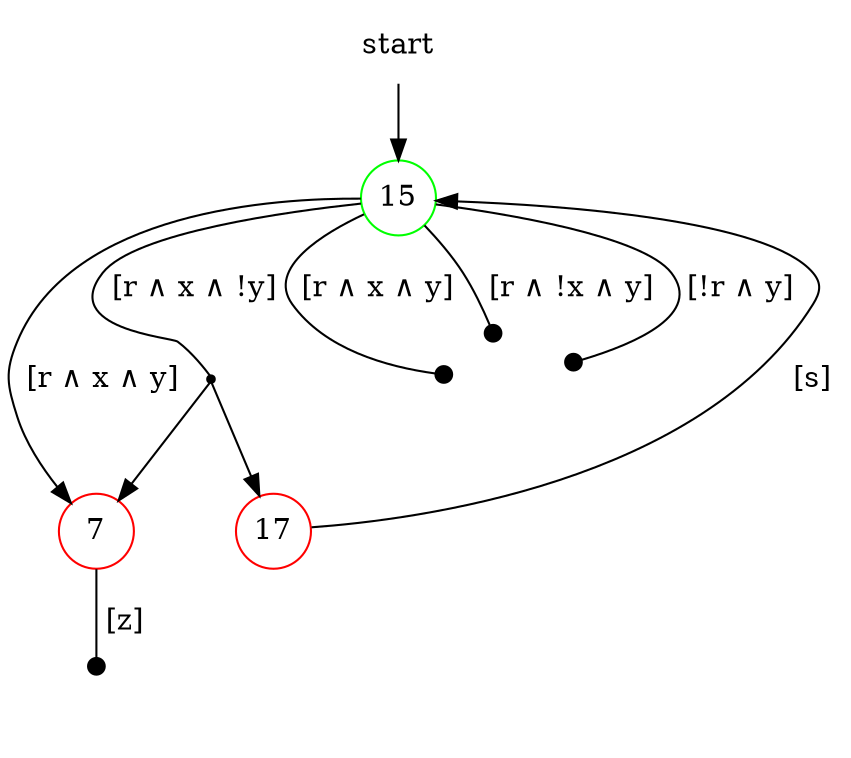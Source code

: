 /* ABW: */
digraph {
 
 rank = same;
 fontsize = 10;
 arrowType=open;
 
 node_15 [shape=plaintext label="start"]; node_15 -> 15;
 15 [shape=circle color=green fixedsize=true];
 15 -> 7 [label=" [r &and; x &and; y] "];
 conj_15_0 [shape=point];
 15 -> conj_15_0 [label=" [r &and; x &and; !y]" dir=none];
 conj_15_0 -> 7
conj_15_0 -> 17
true_15 [shape=plaintext label=""];
 15 -> true_15 [label=" [r &and; x &and; y] " arrowhead=dot];
 true_15 [shape=plaintext label=""];
 15 -> true_15 [label=" [r &and; !x &and; y] " arrowhead=dot];
 true_15 [shape=plaintext label=""];
 15 -> true_15 [label=" [!r &and; y] " arrowhead=dot];
 7 [shape=circle color=red fixedsize=true];
 true_7 [shape=plaintext label=""];
 7 -> true_7 [label=" [z] " arrowhead=dot];
 17 [shape=circle color=red fixedsize=true];
 17 -> 15 [label=" [s] "];
 
}

